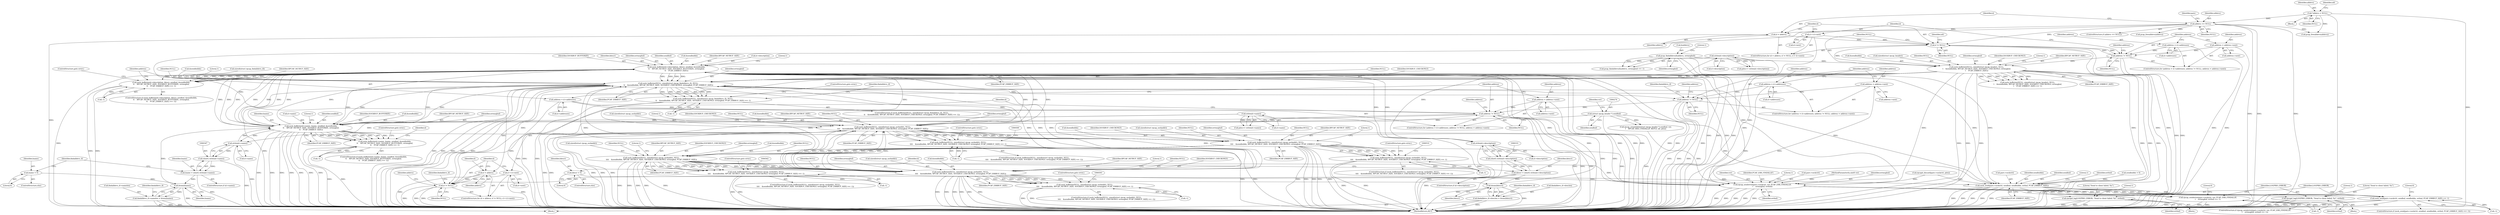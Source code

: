 digraph "1_libpcap_617b12c0339db4891d117b661982126c495439ea@pointer" {
"1000434" [label="(Call,sock_bufferize(d->description, ldescr, sendbuf, &sendbufidx,\n\t\t    RPCAP_NETBUF_SIZE, SOCKBUF_BUFFERIZE, errmsgbuf,\n\t\t    PCAP_ERRBUF_SIZE))"];
"1000332" [label="(Call,strlen(d->description))"];
"1000205" [label="(Call,strlen(d->description))"];
"1000434" [label="(Call,sock_bufferize(d->description, ldescr, sendbuf, &sendbufidx,\n\t\t    RPCAP_NETBUF_SIZE, SOCKBUF_BUFFERIZE, errmsgbuf,\n\t\t    PCAP_ERRBUF_SIZE))"];
"1000360" [label="(Call,htons(ldescr))"];
"1000337" [label="(Call,ldescr = 0)"];
"1000328" [label="(Call,ldescr = (short) strlen(d->description))"];
"1000330" [label="(Call,(short) strlen(d->description))"];
"1000417" [label="(Call,sock_bufferize(d->name, lname, sendbuf, &sendbufidx,\n\t\t    RPCAP_NETBUF_SIZE, SOCKBUF_BUFFERIZE, errmsgbuf,\n\t\t    PCAP_ERRBUF_SIZE))"];
"1000348" [label="(Call,strlen(d->name))"];
"1000215" [label="(Call,strlen(d->name))"];
"1000366" [label="(Call,htons(lname))"];
"1000353" [label="(Call,lname = 0)"];
"1000344" [label="(Call,lname = (short) strlen(d->name))"];
"1000346" [label="(Call,(short) strlen(d->name))"];
"1000273" [label="(Call,(struct rpcap_header *) sendbuf)"];
"1000305" [label="(Call,sock_bufferize(NULL, sizeof(struct rpcap_findalldevs_if), NULL,\n\t\t    &sendbufidx, RPCAP_NETBUF_SIZE, SOCKBUF_CHECKONLY, errmsgbuf, PCAP_ERRBUF_SIZE))"];
"1000284" [label="(Call,d != NULL)"];
"1000281" [label="(Call,d = alldevs)"];
"1000158" [label="(Call,alldevs == NULL)"];
"1000125" [label="(Call,*alldevs = NULL)"];
"1000287" [label="(Call,d = d->next)"];
"1000258" [label="(Call,sock_bufferize(NULL, sizeof(struct rpcap_header), NULL,\n\t    &sendbufidx, RPCAP_NETBUF_SIZE, SOCKBUF_CHECKONLY, errmsgbuf,\n\t    PCAP_ERRBUF_SIZE))"];
"1000188" [label="(Call,d != NULL)"];
"1000185" [label="(Call,d = alldevs)"];
"1000191" [label="(Call,d = d->next)"];
"1000229" [label="(Call,address != NULL)"];
"1000224" [label="(Call,address = d->addresses)"];
"1000232" [label="(Call,address = address->next)"];
"1000150" [label="(Call,pcap_findalldevs(&alldevs, errmsgbuf))"];
"1000455" [label="(Call,address != NULL)"];
"1000458" [label="(Call,address = address->next)"];
"1000450" [label="(Call,address = d->addresses)"];
"1000382" [label="(Call,address != NULL)"];
"1000377" [label="(Call,address = d->addresses)"];
"1000385" [label="(Call,address = address->next)"];
"1000577" [label="(Call,sock_bufferize(NULL, sizeof(struct rpcap_sockaddr), NULL,\n\t\t\t\t    &sendbufidx, RPCAP_NETBUF_SIZE, SOCKBUF_CHECKONLY, errmsgbuf, PCAP_ERRBUF_SIZE))"];
"1000546" [label="(Call,sock_bufferize(NULL, sizeof(struct rpcap_sockaddr), NULL,\n\t\t\t\t    &sendbufidx, RPCAP_NETBUF_SIZE, SOCKBUF_CHECKONLY, errmsgbuf, PCAP_ERRBUF_SIZE))"];
"1000515" [label="(Call,sock_bufferize(NULL, sizeof(struct rpcap_sockaddr), NULL,\n\t\t\t\t    &sendbufidx, RPCAP_NETBUF_SIZE, SOCKBUF_CHECKONLY, errmsgbuf, PCAP_ERRBUF_SIZE))"];
"1000484" [label="(Call,sock_bufferize(NULL, sizeof(struct rpcap_sockaddr), NULL,\n\t\t\t\t    &sendbufidx, RPCAP_NETBUF_SIZE, SOCKBUF_CHECKONLY, errmsgbuf, PCAP_ERRBUF_SIZE))"];
"1000304" [label="(Call,sock_bufferize(NULL, sizeof(struct rpcap_findalldevs_if), NULL,\n\t\t    &sendbufidx, RPCAP_NETBUF_SIZE, SOCKBUF_CHECKONLY, errmsgbuf, PCAP_ERRBUF_SIZE) == -1)"];
"1000483" [label="(Call,sock_bufferize(NULL, sizeof(struct rpcap_sockaddr), NULL,\n\t\t\t\t    &sendbufidx, RPCAP_NETBUF_SIZE, SOCKBUF_CHECKONLY, errmsgbuf, PCAP_ERRBUF_SIZE) == -1)"];
"1000514" [label="(Call,sock_bufferize(NULL, sizeof(struct rpcap_sockaddr), NULL,\n\t\t\t\t    &sendbufidx, RPCAP_NETBUF_SIZE, SOCKBUF_CHECKONLY, errmsgbuf, PCAP_ERRBUF_SIZE) == -1)"];
"1000545" [label="(Call,sock_bufferize(NULL, sizeof(struct rpcap_sockaddr), NULL,\n\t\t\t\t    &sendbufidx, RPCAP_NETBUF_SIZE, SOCKBUF_CHECKONLY, errmsgbuf, PCAP_ERRBUF_SIZE) == -1)"];
"1000576" [label="(Call,sock_bufferize(NULL, sizeof(struct rpcap_sockaddr), NULL,\n\t\t\t\t    &sendbufidx, RPCAP_NETBUF_SIZE, SOCKBUF_CHECKONLY, errmsgbuf, PCAP_ERRBUF_SIZE) == -1)"];
"1000605" [label="(Call,sock_send(pars->sockctrl, sendbuf, sendbufidx, errbuf, PCAP_ERRBUF_SIZE))"];
"1000604" [label="(Call,sock_send(pars->sockctrl, sendbuf, sendbufidx, errbuf, PCAP_ERRBUF_SIZE) == -1)"];
"1000616" [label="(Call,rpcapd_log(LOGPRIO_ERROR, \"Send to client failed: %s\", errbuf))"];
"1000632" [label="(Call,rpcap_senderror(pars->sockctrl, ver, PCAP_ERR_FINDALLIF,\n\t    errmsgbuf, errbuf))"];
"1000631" [label="(Call,rpcap_senderror(pars->sockctrl, ver, PCAP_ERR_FINDALLIF,\n\t    errmsgbuf, errbuf) == -1)"];
"1000643" [label="(Call,rpcapd_log(LOGPRIO_ERROR, \"Send to client failed: %s\", errbuf))"];
"1000362" [label="(Call,findalldevs_if->namelen = htons(lname))"];
"1000416" [label="(Call,sock_bufferize(d->name, lname, sendbuf, &sendbufidx,\n\t\t    RPCAP_NETBUF_SIZE, SOCKBUF_BUFFERIZE, errmsgbuf,\n\t\t    PCAP_ERRBUF_SIZE) == -1)"];
"1000356" [label="(Call,findalldevs_if->desclen = htons(ldescr))"];
"1000433" [label="(Call,sock_bufferize(d->description, ldescr, sendbuf, &sendbufidx,\n\t\t    RPCAP_NETBUF_SIZE, SOCKBUF_BUFFERIZE, errmsgbuf,\n\t\t    PCAP_ERRBUF_SIZE) == -1)"];
"1000292" [label="(Block,)"];
"1000385" [label="(Call,address = address->next)"];
"1000486" [label="(Call,sizeof(struct rpcap_sockaddr))"];
"1000445" [label="(Identifier,PCAP_ERRBUF_SIZE)"];
"1000349" [label="(Call,d->name)"];
"1000315" [label="(Identifier,PCAP_ERRBUF_SIZE)"];
"1000258" [label="(Call,sock_bufferize(NULL, sizeof(struct rpcap_header), NULL,\n\t    &sendbufidx, RPCAP_NETBUF_SIZE, SOCKBUF_CHECKONLY, errmsgbuf,\n\t    PCAP_ERRBUF_SIZE))"];
"1000646" [label="(Identifier,errbuf)"];
"1000362" [label="(Call,findalldevs_if->namelen = htons(lname))"];
"1000314" [label="(Identifier,errmsgbuf)"];
"1000186" [label="(Identifier,d)"];
"1000273" [label="(Call,(struct rpcap_header *) sendbuf)"];
"1000257" [label="(Call,sock_bufferize(NULL, sizeof(struct rpcap_header), NULL,\n\t    &sendbufidx, RPCAP_NETBUF_SIZE, SOCKBUF_CHECKONLY, errmsgbuf,\n\t    PCAP_ERRBUF_SIZE) == -1)"];
"1000422" [label="(Identifier,sendbuf)"];
"1000232" [label="(Call,address = address->next)"];
"1000151" [label="(Call,&alldevs)"];
"1000522" [label="(Identifier,RPCAP_NETBUF_SIZE)"];
"1000270" [label="(Literal,1)"];
"1000386" [label="(Identifier,address)"];
"1000610" [label="(Identifier,sendbufidx)"];
"1000137" [label="(Call,rpcapd_discard(pars->sockctrl, plen))"];
"1000618" [label="(Literal,\"Send to client failed: %s\")"];
"1000652" [label="(MethodReturn,RET)"];
"1000213" [label="(Call,plen+= strlen(d->name))"];
"1000468" [label="(Identifier,address)"];
"1000636" [label="(Identifier,ver)"];
"1000494" [label="(Identifier,PCAP_ERRBUF_SIZE)"];
"1000609" [label="(Identifier,sendbuf)"];
"1000346" [label="(Call,(short) strlen(d->name))"];
"1000548" [label="(Call,sizeof(struct rpcap_sockaddr))"];
"1000460" [label="(Call,address->next)"];
"1000344" [label="(Call,lname = (short) strlen(d->name))"];
"1000265" [label="(Identifier,RPCAP_NETBUF_SIZE)"];
"1000304" [label="(Call,sock_bufferize(NULL, sizeof(struct rpcap_findalldevs_if), NULL,\n\t\t    &sendbufidx, RPCAP_NETBUF_SIZE, SOCKBUF_CHECKONLY, errmsgbuf, PCAP_ERRBUF_SIZE) == -1)"];
"1000514" [label="(Call,sock_bufferize(NULL, sizeof(struct rpcap_sockaddr), NULL,\n\t\t\t\t    &sendbufidx, RPCAP_NETBUF_SIZE, SOCKBUF_CHECKONLY, errmsgbuf, PCAP_ERRBUF_SIZE) == -1)"];
"1000275" [label="(Identifier,sendbuf)"];
"1000233" [label="(Identifier,address)"];
"1000116" [label="(Block,)"];
"1000241" [label="(Identifier,address)"];
"1000426" [label="(Identifier,SOCKBUF_BUFFERIZE)"];
"1000587" [label="(Identifier,PCAP_ERRBUF_SIZE)"];
"1000578" [label="(Identifier,NULL)"];
"1000306" [label="(Identifier,NULL)"];
"1000585" [label="(Identifier,SOCKBUF_CHECKONLY)"];
"1000313" [label="(Identifier,SOCKBUF_CHECKONLY)"];
"1000639" [label="(Identifier,errbuf)"];
"1000447" [label="(Literal,1)"];
"1000234" [label="(Call,address->next)"];
"1000356" [label="(Call,findalldevs_if->desclen = htons(ldescr))"];
"1000431" [label="(ControlStructure,goto error;)"];
"1000484" [label="(Call,sock_bufferize(NULL, sizeof(struct rpcap_sockaddr), NULL,\n\t\t\t\t    &sendbufidx, RPCAP_NETBUF_SIZE, SOCKBUF_CHECKONLY, errmsgbuf, PCAP_ERRBUF_SIZE))"];
"1000328" [label="(Call,ldescr = (short) strlen(d->description))"];
"1000379" [label="(Call,d->addresses)"];
"1000352" [label="(ControlStructure,else)"];
"1000581" [label="(Identifier,NULL)"];
"1000456" [label="(Identifier,address)"];
"1000126" [label="(Identifier,alldevs)"];
"1000637" [label="(Identifier,PCAP_ERR_FINDALLIF)"];
"1000287" [label="(Call,d = d->next)"];
"1000495" [label="(Call,-1)"];
"1000617" [label="(Identifier,LOGPRIO_ERROR)"];
"1000649" [label="(Literal,1)"];
"1000367" [label="(Identifier,lname)"];
"1000446" [label="(Call,-1)"];
"1000603" [label="(ControlStructure,if (sock_send(pars->sockctrl, sendbuf, sendbufidx, errbuf, PCAP_ERRBUF_SIZE) == -1))"];
"1000513" [label="(ControlStructure,if (sock_bufferize(NULL, sizeof(struct rpcap_sockaddr), NULL,\n\t\t\t\t    &sendbufidx, RPCAP_NETBUF_SIZE, SOCKBUF_CHECKONLY, errmsgbuf, PCAP_ERRBUF_SIZE) == -1))"];
"1000215" [label="(Call,strlen(d->name))"];
"1000483" [label="(Call,sock_bufferize(NULL, sizeof(struct rpcap_sockaddr), NULL,\n\t\t\t\t    &sendbufidx, RPCAP_NETBUF_SIZE, SOCKBUF_CHECKONLY, errmsgbuf, PCAP_ERRBUF_SIZE) == -1)"];
"1000496" [label="(Literal,1)"];
"1000205" [label="(Call,strlen(d->description))"];
"1000206" [label="(Call,d->description)"];
"1000458" [label="(Call,address = address->next)"];
"1000527" [label="(Literal,1)"];
"1000605" [label="(Call,sock_send(pars->sockctrl, sendbuf, sendbufidx, errbuf, PCAP_ERRBUF_SIZE))"];
"1000443" [label="(Identifier,SOCKBUF_BUFFERIZE)"];
"1000189" [label="(Identifier,d)"];
"1000340" [label="(ControlStructure,if (d->name))"];
"1000520" [label="(Call,&sendbufidx)"];
"1000432" [label="(ControlStructure,if (sock_bufferize(d->description, ldescr, sendbuf, &sendbufidx,\n\t\t    RPCAP_NETBUF_SIZE, SOCKBUF_BUFFERIZE, errmsgbuf,\n\t\t    PCAP_ERRBUF_SIZE) == -1))"];
"1000546" [label="(Call,sock_bufferize(NULL, sizeof(struct rpcap_sockaddr), NULL,\n\t\t\t\t    &sendbufidx, RPCAP_NETBUF_SIZE, SOCKBUF_CHECKONLY, errmsgbuf, PCAP_ERRBUF_SIZE))"];
"1000457" [label="(Identifier,NULL)"];
"1000309" [label="(Identifier,NULL)"];
"1000216" [label="(Call,d->name)"];
"1000160" [label="(Identifier,NULL)"];
"1000492" [label="(Identifier,SOCKBUF_CHECKONLY)"];
"1000575" [label="(ControlStructure,if (sock_bufferize(NULL, sizeof(struct rpcap_sockaddr), NULL,\n\t\t\t\t    &sendbufidx, RPCAP_NETBUF_SIZE, SOCKBUF_CHECKONLY, errmsgbuf, PCAP_ERRBUF_SIZE) == -1))"];
"1000631" [label="(Call,rpcap_senderror(pars->sockctrl, ver, PCAP_ERR_FINDALLIF,\n\t    errmsgbuf, errbuf) == -1)"];
"1000488" [label="(Identifier,NULL)"];
"1000452" [label="(Call,d->addresses)"];
"1000557" [label="(Call,-1)"];
"1000489" [label="(Call,&sendbufidx)"];
"1000544" [label="(ControlStructure,if (sock_bufferize(NULL, sizeof(struct rpcap_sockaddr), NULL,\n\t\t\t\t    &sendbufidx, RPCAP_NETBUF_SIZE, SOCKBUF_CHECKONLY, errmsgbuf, PCAP_ERRBUF_SIZE) == -1))"];
"1000433" [label="(Call,sock_bufferize(d->description, ldescr, sendbuf, &sendbufidx,\n\t\t    RPCAP_NETBUF_SIZE, SOCKBUF_BUFFERIZE, errmsgbuf,\n\t\t    PCAP_ERRBUF_SIZE) == -1)"];
"1000588" [label="(Call,-1)"];
"1000423" [label="(Call,&sendbufidx)"];
"1000451" [label="(Identifier,address)"];
"1000428" [label="(Identifier,PCAP_ERRBUF_SIZE)"];
"1000149" [label="(Call,pcap_findalldevs(&alldevs, errmsgbuf) == -1)"];
"1000619" [label="(Identifier,errbuf)"];
"1000272" [label="(Call,rpcap_createhdr((struct rpcap_header *) sendbuf, ver,\n\t    RPCAP_MSG_FINDALLIF_REPLY, nif, plen))"];
"1000383" [label="(Identifier,address)"];
"1000263" [label="(Call,&sendbufidx)"];
"1000226" [label="(Call,d->addresses)"];
"1000438" [label="(Identifier,ldescr)"];
"1000288" [label="(Identifier,d)"];
"1000192" [label="(Identifier,d)"];
"1000547" [label="(Identifier,NULL)"];
"1000260" [label="(Call,sizeof(struct rpcap_header))"];
"1000231" [label="(Identifier,NULL)"];
"1000614" [label="(Literal,1)"];
"1000642" [label="(Block,)"];
"1000361" [label="(Identifier,ldescr)"];
"1000644" [label="(Identifier,LOGPRIO_ERROR)"];
"1000558" [label="(Literal,1)"];
"1000378" [label="(Identifier,address)"];
"1000310" [label="(Call,&sendbufidx)"];
"1000624" [label="(Literal,0)"];
"1000523" [label="(Identifier,SOCKBUF_CHECKONLY)"];
"1000425" [label="(Identifier,RPCAP_NETBUF_SIZE)"];
"1000318" [label="(ControlStructure,goto error;)"];
"1000296" [label="(Identifier,findalldevs_if)"];
"1000285" [label="(Identifier,d)"];
"1000444" [label="(Identifier,errmsgbuf)"];
"1000348" [label="(Call,strlen(d->name))"];
"1000436" [label="(Identifier,d)"];
"1000387" [label="(Call,address->next)"];
"1000482" [label="(ControlStructure,if (sock_bufferize(NULL, sizeof(struct rpcap_sockaddr), NULL,\n\t\t\t\t    &sendbufidx, RPCAP_NETBUF_SIZE, SOCKBUF_CHECKONLY, errmsgbuf, PCAP_ERRBUF_SIZE) == -1))"];
"1000497" [label="(ControlStructure,goto error;)"];
"1000370" [label="(Identifier,findalldevs_if)"];
"1000224" [label="(Call,address = d->addresses)"];
"1000330" [label="(Call,(short) strlen(d->description))"];
"1000586" [label="(Identifier,errmsgbuf)"];
"1000427" [label="(Identifier,errmsgbuf)"];
"1000345" [label="(Identifier,lname)"];
"1000491" [label="(Identifier,RPCAP_NETBUF_SIZE)"];
"1000281" [label="(Call,d = alldevs)"];
"1000602" [label="(Identifier,alldevs)"];
"1000622" [label="(Literal,1)"];
"1000360" [label="(Call,htons(ldescr))"];
"1000545" [label="(Call,sock_bufferize(NULL, sizeof(struct rpcap_sockaddr), NULL,\n\t\t\t\t    &sendbufidx, RPCAP_NETBUF_SIZE, SOCKBUF_CHECKONLY, errmsgbuf, PCAP_ERRBUF_SIZE) == -1)"];
"1000517" [label="(Call,sizeof(struct rpcap_sockaddr))"];
"1000448" [label="(ControlStructure,goto error;)"];
"1000157" [label="(ControlStructure,if (alldevs == NULL))"];
"1000155" [label="(Literal,1)"];
"1000553" [label="(Identifier,RPCAP_NETBUF_SIZE)"];
"1000303" [label="(ControlStructure,if (sock_bufferize(NULL, sizeof(struct rpcap_findalldevs_if), NULL,\n\t\t    &sendbufidx, RPCAP_NETBUF_SIZE, SOCKBUF_CHECKONLY, errmsgbuf, PCAP_ERRBUF_SIZE) == -1))"];
"1000604" [label="(Call,sock_send(pars->sockctrl, sendbuf, sendbufidx, errbuf, PCAP_ERRBUF_SIZE) == -1)"];
"1000485" [label="(Identifier,NULL)"];
"1000305" [label="(Call,sock_bufferize(NULL, sizeof(struct rpcap_findalldevs_if), NULL,\n\t\t    &sendbufidx, RPCAP_NETBUF_SIZE, SOCKBUF_CHECKONLY, errmsgbuf, PCAP_ERRBUF_SIZE))"];
"1000190" [label="(Identifier,NULL)"];
"1000337" [label="(Call,ldescr = 0)"];
"1000449" [label="(ControlStructure,for (address = d->addresses; address != NULL; address = address->next))"];
"1000354" [label="(Identifier,lname)"];
"1000289" [label="(Call,d->next)"];
"1000230" [label="(Identifier,address)"];
"1000376" [label="(ControlStructure,for (address = d->addresses; address != NULL; address = address->next))"];
"1000409" [label="(Identifier,findalldevs_if)"];
"1000320" [label="(Identifier,findalldevs_if)"];
"1000153" [label="(Identifier,errmsgbuf)"];
"1000133" [label="(Identifier,nif)"];
"1000611" [label="(Identifier,errbuf)"];
"1000554" [label="(Identifier,SOCKBUF_CHECKONLY)"];
"1000127" [label="(Identifier,NULL)"];
"1000421" [label="(Identifier,lname)"];
"1000613" [label="(Call,-1)"];
"1000282" [label="(Identifier,d)"];
"1000329" [label="(Identifier,ldescr)"];
"1000338" [label="(Identifier,ldescr)"];
"1000268" [label="(Identifier,PCAP_ERRBUF_SIZE)"];
"1000358" [label="(Identifier,findalldevs_if)"];
"1000283" [label="(Identifier,alldevs)"];
"1000525" [label="(Identifier,PCAP_ERRBUF_SIZE)"];
"1000280" [label="(ControlStructure,for (d = alldevs; d != NULL; d = d->next))"];
"1000516" [label="(Identifier,NULL)"];
"1000276" [label="(Identifier,ver)"];
"1000524" [label="(Identifier,errmsgbuf)"];
"1000417" [label="(Call,sock_bufferize(d->name, lname, sendbuf, &sendbufidx,\n\t\t    RPCAP_NETBUF_SIZE, SOCKBUF_BUFFERIZE, errmsgbuf,\n\t\t    PCAP_ERRBUF_SIZE))"];
"1000317" [label="(Literal,1)"];
"1000150" [label="(Call,pcap_findalldevs(&alldevs, errmsgbuf))"];
"1000336" [label="(ControlStructure,else)"];
"1000601" [label="(Call,pcap_freealldevs(alldevs))"];
"1000259" [label="(Identifier,NULL)"];
"1000158" [label="(Call,alldevs == NULL)"];
"1000394" [label="(Identifier,address)"];
"1000262" [label="(Identifier,NULL)"];
"1000121" [label="(Call,sendbufidx = 0)"];
"1000384" [label="(Identifier,NULL)"];
"1000342" [label="(Identifier,d)"];
"1000579" [label="(Call,sizeof(struct rpcap_sockaddr))"];
"1000324" [label="(ControlStructure,if (d->description))"];
"1000582" [label="(Call,&sendbufidx)"];
"1000515" [label="(Call,sock_bufferize(NULL, sizeof(struct rpcap_sockaddr), NULL,\n\t\t\t\t    &sendbufidx, RPCAP_NETBUF_SIZE, SOCKBUF_CHECKONLY, errmsgbuf, PCAP_ERRBUF_SIZE))"];
"1000519" [label="(Identifier,NULL)"];
"1000612" [label="(Identifier,PCAP_ERRBUF_SIZE)"];
"1000439" [label="(Identifier,sendbuf)"];
"1000641" [label="(Literal,1)"];
"1000364" [label="(Identifier,findalldevs_if)"];
"1000166" [label="(Identifier,pars)"];
"1000188" [label="(Call,d != NULL)"];
"1000307" [label="(Call,sizeof(struct rpcap_findalldevs_if))"];
"1000382" [label="(Call,address != NULL)"];
"1000198" [label="(Identifier,nif)"];
"1000559" [label="(ControlStructure,goto error;)"];
"1000355" [label="(Literal,0)"];
"1000316" [label="(Call,-1)"];
"1000526" [label="(Call,-1)"];
"1000633" [label="(Call,pars->sockctrl)"];
"1000267" [label="(Identifier,errmsgbuf)"];
"1000191" [label="(Call,d = d->next)"];
"1000643" [label="(Call,rpcapd_log(LOGPRIO_ERROR, \"Send to client failed: %s\", errbuf))"];
"1000577" [label="(Call,sock_bufferize(NULL, sizeof(struct rpcap_sockaddr), NULL,\n\t\t\t\t    &sendbufidx, RPCAP_NETBUF_SIZE, SOCKBUF_CHECKONLY, errmsgbuf, PCAP_ERRBUF_SIZE))"];
"1000576" [label="(Call,sock_bufferize(NULL, sizeof(struct rpcap_sockaddr), NULL,\n\t\t\t\t    &sendbufidx, RPCAP_NETBUF_SIZE, SOCKBUF_CHECKONLY, errmsgbuf, PCAP_ERRBUF_SIZE) == -1)"];
"1000223" [label="(ControlStructure,for (address = d->addresses; address != NULL; address = address->next))"];
"1000584" [label="(Identifier,RPCAP_NETBUF_SIZE)"];
"1000555" [label="(Identifier,errmsgbuf)"];
"1000416" [label="(Call,sock_bufferize(d->name, lname, sendbuf, &sendbufidx,\n\t\t    RPCAP_NETBUF_SIZE, SOCKBUF_BUFFERIZE, errmsgbuf,\n\t\t    PCAP_ERRBUF_SIZE) == -1)"];
"1000332" [label="(Call,strlen(d->description))"];
"1000628" [label="(Call,pcap_freealldevs(alldevs))"];
"1000284" [label="(Call,d != NULL)"];
"1000225" [label="(Identifier,address)"];
"1000286" [label="(Identifier,NULL)"];
"1000113" [label="(MethodParameterIn,uint8 ver)"];
"1000184" [label="(ControlStructure,for (d = alldevs; d != NULL; d = d->next))"];
"1000353" [label="(Call,lname = 0)"];
"1000418" [label="(Call,d->name)"];
"1000616" [label="(Call,rpcapd_log(LOGPRIO_ERROR, \"Send to client failed: %s\", errbuf))"];
"1000589" [label="(Literal,1)"];
"1000203" [label="(Call,plen+= strlen(d->description))"];
"1000312" [label="(Identifier,RPCAP_NETBUF_SIZE)"];
"1000229" [label="(Call,address != NULL)"];
"1000266" [label="(Identifier,SOCKBUF_CHECKONLY)"];
"1000556" [label="(Identifier,PCAP_ERRBUF_SIZE)"];
"1000632" [label="(Call,rpcap_senderror(pars->sockctrl, ver, PCAP_ERR_FINDALLIF,\n\t    errmsgbuf, errbuf))"];
"1000159" [label="(Identifier,alldevs)"];
"1000125" [label="(Call,*alldevs = NULL)"];
"1000187" [label="(Identifier,alldevs)"];
"1000638" [label="(Identifier,errmsgbuf)"];
"1000377" [label="(Call,address = d->addresses)"];
"1000630" [label="(ControlStructure,if (rpcap_senderror(pars->sockctrl, ver, PCAP_ERR_FINDALLIF,\n\t    errmsgbuf, errbuf) == -1))"];
"1000429" [label="(Call,-1)"];
"1000551" [label="(Call,&sendbufidx)"];
"1000493" [label="(Identifier,errmsgbuf)"];
"1000528" [label="(ControlStructure,goto error;)"];
"1000434" [label="(Call,sock_bufferize(d->description, ldescr, sendbuf, &sendbufidx,\n\t\t    RPCAP_NETBUF_SIZE, SOCKBUF_BUFFERIZE, errmsgbuf,\n\t\t    PCAP_ERRBUF_SIZE))"];
"1000645" [label="(Literal,\"Send to client failed: %s\")"];
"1000450" [label="(Call,address = d->addresses)"];
"1000430" [label="(Literal,1)"];
"1000550" [label="(Identifier,NULL)"];
"1000440" [label="(Call,&sendbufidx)"];
"1000455" [label="(Call,address != NULL)"];
"1000333" [label="(Call,d->description)"];
"1000651" [label="(Literal,0)"];
"1000640" [label="(Call,-1)"];
"1000339" [label="(Literal,0)"];
"1000357" [label="(Call,findalldevs_if->desclen)"];
"1000459" [label="(Identifier,address)"];
"1000606" [label="(Call,pars->sockctrl)"];
"1000442" [label="(Identifier,RPCAP_NETBUF_SIZE)"];
"1000185" [label="(Call,d = alldevs)"];
"1000415" [label="(ControlStructure,if (sock_bufferize(d->name, lname, sendbuf, &sendbufidx,\n\t\t    RPCAP_NETBUF_SIZE, SOCKBUF_BUFFERIZE, errmsgbuf,\n\t\t    PCAP_ERRBUF_SIZE) == -1))"];
"1000193" [label="(Call,d->next)"];
"1000615" [label="(Block,)"];
"1000435" [label="(Call,d->description)"];
"1000363" [label="(Call,findalldevs_if->namelen)"];
"1000590" [label="(ControlStructure,goto error;)"];
"1000366" [label="(Call,htons(lname))"];
"1000434" -> "1000433"  [label="AST: "];
"1000434" -> "1000445"  [label="CFG: "];
"1000435" -> "1000434"  [label="AST: "];
"1000438" -> "1000434"  [label="AST: "];
"1000439" -> "1000434"  [label="AST: "];
"1000440" -> "1000434"  [label="AST: "];
"1000442" -> "1000434"  [label="AST: "];
"1000443" -> "1000434"  [label="AST: "];
"1000444" -> "1000434"  [label="AST: "];
"1000445" -> "1000434"  [label="AST: "];
"1000447" -> "1000434"  [label="CFG: "];
"1000434" -> "1000652"  [label="DDG: "];
"1000434" -> "1000652"  [label="DDG: "];
"1000434" -> "1000652"  [label="DDG: "];
"1000434" -> "1000652"  [label="DDG: "];
"1000434" -> "1000652"  [label="DDG: "];
"1000434" -> "1000652"  [label="DDG: "];
"1000434" -> "1000652"  [label="DDG: "];
"1000434" -> "1000652"  [label="DDG: "];
"1000434" -> "1000305"  [label="DDG: "];
"1000434" -> "1000305"  [label="DDG: "];
"1000434" -> "1000305"  [label="DDG: "];
"1000434" -> "1000305"  [label="DDG: "];
"1000434" -> "1000332"  [label="DDG: "];
"1000434" -> "1000417"  [label="DDG: "];
"1000434" -> "1000417"  [label="DDG: "];
"1000434" -> "1000433"  [label="DDG: "];
"1000434" -> "1000433"  [label="DDG: "];
"1000434" -> "1000433"  [label="DDG: "];
"1000434" -> "1000433"  [label="DDG: "];
"1000434" -> "1000433"  [label="DDG: "];
"1000434" -> "1000433"  [label="DDG: "];
"1000434" -> "1000433"  [label="DDG: "];
"1000434" -> "1000433"  [label="DDG: "];
"1000332" -> "1000434"  [label="DDG: "];
"1000205" -> "1000434"  [label="DDG: "];
"1000360" -> "1000434"  [label="DDG: "];
"1000417" -> "1000434"  [label="DDG: "];
"1000417" -> "1000434"  [label="DDG: "];
"1000417" -> "1000434"  [label="DDG: "];
"1000417" -> "1000434"  [label="DDG: "];
"1000417" -> "1000434"  [label="DDG: "];
"1000417" -> "1000434"  [label="DDG: "];
"1000434" -> "1000484"  [label="DDG: "];
"1000434" -> "1000484"  [label="DDG: "];
"1000434" -> "1000484"  [label="DDG: "];
"1000434" -> "1000484"  [label="DDG: "];
"1000434" -> "1000605"  [label="DDG: "];
"1000434" -> "1000605"  [label="DDG: "];
"1000434" -> "1000632"  [label="DDG: "];
"1000332" -> "1000330"  [label="AST: "];
"1000332" -> "1000333"  [label="CFG: "];
"1000333" -> "1000332"  [label="AST: "];
"1000330" -> "1000332"  [label="CFG: "];
"1000332" -> "1000652"  [label="DDG: "];
"1000332" -> "1000330"  [label="DDG: "];
"1000205" -> "1000332"  [label="DDG: "];
"1000205" -> "1000203"  [label="AST: "];
"1000205" -> "1000206"  [label="CFG: "];
"1000206" -> "1000205"  [label="AST: "];
"1000203" -> "1000205"  [label="CFG: "];
"1000205" -> "1000652"  [label="DDG: "];
"1000205" -> "1000203"  [label="DDG: "];
"1000360" -> "1000356"  [label="AST: "];
"1000360" -> "1000361"  [label="CFG: "];
"1000361" -> "1000360"  [label="AST: "];
"1000356" -> "1000360"  [label="CFG: "];
"1000360" -> "1000652"  [label="DDG: "];
"1000360" -> "1000356"  [label="DDG: "];
"1000337" -> "1000360"  [label="DDG: "];
"1000328" -> "1000360"  [label="DDG: "];
"1000337" -> "1000336"  [label="AST: "];
"1000337" -> "1000339"  [label="CFG: "];
"1000338" -> "1000337"  [label="AST: "];
"1000339" -> "1000337"  [label="AST: "];
"1000342" -> "1000337"  [label="CFG: "];
"1000328" -> "1000324"  [label="AST: "];
"1000328" -> "1000330"  [label="CFG: "];
"1000329" -> "1000328"  [label="AST: "];
"1000330" -> "1000328"  [label="AST: "];
"1000342" -> "1000328"  [label="CFG: "];
"1000328" -> "1000652"  [label="DDG: "];
"1000330" -> "1000328"  [label="DDG: "];
"1000331" -> "1000330"  [label="AST: "];
"1000330" -> "1000652"  [label="DDG: "];
"1000417" -> "1000416"  [label="AST: "];
"1000417" -> "1000428"  [label="CFG: "];
"1000418" -> "1000417"  [label="AST: "];
"1000421" -> "1000417"  [label="AST: "];
"1000422" -> "1000417"  [label="AST: "];
"1000423" -> "1000417"  [label="AST: "];
"1000425" -> "1000417"  [label="AST: "];
"1000426" -> "1000417"  [label="AST: "];
"1000427" -> "1000417"  [label="AST: "];
"1000428" -> "1000417"  [label="AST: "];
"1000430" -> "1000417"  [label="CFG: "];
"1000417" -> "1000652"  [label="DDG: "];
"1000417" -> "1000652"  [label="DDG: "];
"1000417" -> "1000652"  [label="DDG: "];
"1000417" -> "1000652"  [label="DDG: "];
"1000417" -> "1000652"  [label="DDG: "];
"1000417" -> "1000652"  [label="DDG: "];
"1000417" -> "1000652"  [label="DDG: "];
"1000417" -> "1000348"  [label="DDG: "];
"1000417" -> "1000416"  [label="DDG: "];
"1000417" -> "1000416"  [label="DDG: "];
"1000417" -> "1000416"  [label="DDG: "];
"1000417" -> "1000416"  [label="DDG: "];
"1000417" -> "1000416"  [label="DDG: "];
"1000417" -> "1000416"  [label="DDG: "];
"1000417" -> "1000416"  [label="DDG: "];
"1000417" -> "1000416"  [label="DDG: "];
"1000348" -> "1000417"  [label="DDG: "];
"1000215" -> "1000417"  [label="DDG: "];
"1000366" -> "1000417"  [label="DDG: "];
"1000273" -> "1000417"  [label="DDG: "];
"1000305" -> "1000417"  [label="DDG: "];
"1000305" -> "1000417"  [label="DDG: "];
"1000305" -> "1000417"  [label="DDG: "];
"1000305" -> "1000417"  [label="DDG: "];
"1000417" -> "1000632"  [label="DDG: "];
"1000348" -> "1000346"  [label="AST: "];
"1000348" -> "1000349"  [label="CFG: "];
"1000349" -> "1000348"  [label="AST: "];
"1000346" -> "1000348"  [label="CFG: "];
"1000348" -> "1000652"  [label="DDG: "];
"1000348" -> "1000346"  [label="DDG: "];
"1000215" -> "1000348"  [label="DDG: "];
"1000215" -> "1000213"  [label="AST: "];
"1000215" -> "1000216"  [label="CFG: "];
"1000216" -> "1000215"  [label="AST: "];
"1000213" -> "1000215"  [label="CFG: "];
"1000215" -> "1000652"  [label="DDG: "];
"1000215" -> "1000213"  [label="DDG: "];
"1000366" -> "1000362"  [label="AST: "];
"1000366" -> "1000367"  [label="CFG: "];
"1000367" -> "1000366"  [label="AST: "];
"1000362" -> "1000366"  [label="CFG: "];
"1000366" -> "1000652"  [label="DDG: "];
"1000366" -> "1000362"  [label="DDG: "];
"1000353" -> "1000366"  [label="DDG: "];
"1000344" -> "1000366"  [label="DDG: "];
"1000353" -> "1000352"  [label="AST: "];
"1000353" -> "1000355"  [label="CFG: "];
"1000354" -> "1000353"  [label="AST: "];
"1000355" -> "1000353"  [label="AST: "];
"1000358" -> "1000353"  [label="CFG: "];
"1000344" -> "1000340"  [label="AST: "];
"1000344" -> "1000346"  [label="CFG: "];
"1000345" -> "1000344"  [label="AST: "];
"1000346" -> "1000344"  [label="AST: "];
"1000358" -> "1000344"  [label="CFG: "];
"1000344" -> "1000652"  [label="DDG: "];
"1000346" -> "1000344"  [label="DDG: "];
"1000347" -> "1000346"  [label="AST: "];
"1000346" -> "1000652"  [label="DDG: "];
"1000273" -> "1000272"  [label="AST: "];
"1000273" -> "1000275"  [label="CFG: "];
"1000274" -> "1000273"  [label="AST: "];
"1000275" -> "1000273"  [label="AST: "];
"1000276" -> "1000273"  [label="CFG: "];
"1000273" -> "1000652"  [label="DDG: "];
"1000273" -> "1000272"  [label="DDG: "];
"1000273" -> "1000605"  [label="DDG: "];
"1000305" -> "1000304"  [label="AST: "];
"1000305" -> "1000315"  [label="CFG: "];
"1000306" -> "1000305"  [label="AST: "];
"1000307" -> "1000305"  [label="AST: "];
"1000309" -> "1000305"  [label="AST: "];
"1000310" -> "1000305"  [label="AST: "];
"1000312" -> "1000305"  [label="AST: "];
"1000313" -> "1000305"  [label="AST: "];
"1000314" -> "1000305"  [label="AST: "];
"1000315" -> "1000305"  [label="AST: "];
"1000317" -> "1000305"  [label="CFG: "];
"1000305" -> "1000652"  [label="DDG: "];
"1000305" -> "1000652"  [label="DDG: "];
"1000305" -> "1000652"  [label="DDG: "];
"1000305" -> "1000652"  [label="DDG: "];
"1000305" -> "1000652"  [label="DDG: "];
"1000305" -> "1000652"  [label="DDG: "];
"1000305" -> "1000304"  [label="DDG: "];
"1000305" -> "1000304"  [label="DDG: "];
"1000305" -> "1000304"  [label="DDG: "];
"1000305" -> "1000304"  [label="DDG: "];
"1000305" -> "1000304"  [label="DDG: "];
"1000305" -> "1000304"  [label="DDG: "];
"1000284" -> "1000305"  [label="DDG: "];
"1000258" -> "1000305"  [label="DDG: "];
"1000258" -> "1000305"  [label="DDG: "];
"1000258" -> "1000305"  [label="DDG: "];
"1000258" -> "1000305"  [label="DDG: "];
"1000258" -> "1000305"  [label="DDG: "];
"1000577" -> "1000305"  [label="DDG: "];
"1000577" -> "1000305"  [label="DDG: "];
"1000577" -> "1000305"  [label="DDG: "];
"1000577" -> "1000305"  [label="DDG: "];
"1000577" -> "1000305"  [label="DDG: "];
"1000305" -> "1000382"  [label="DDG: "];
"1000305" -> "1000484"  [label="DDG: "];
"1000305" -> "1000605"  [label="DDG: "];
"1000305" -> "1000632"  [label="DDG: "];
"1000284" -> "1000280"  [label="AST: "];
"1000284" -> "1000286"  [label="CFG: "];
"1000285" -> "1000284"  [label="AST: "];
"1000286" -> "1000284"  [label="AST: "];
"1000296" -> "1000284"  [label="CFG: "];
"1000602" -> "1000284"  [label="CFG: "];
"1000284" -> "1000652"  [label="DDG: "];
"1000284" -> "1000652"  [label="DDG: "];
"1000284" -> "1000652"  [label="DDG: "];
"1000281" -> "1000284"  [label="DDG: "];
"1000287" -> "1000284"  [label="DDG: "];
"1000258" -> "1000284"  [label="DDG: "];
"1000455" -> "1000284"  [label="DDG: "];
"1000577" -> "1000284"  [label="DDG: "];
"1000281" -> "1000280"  [label="AST: "];
"1000281" -> "1000283"  [label="CFG: "];
"1000282" -> "1000281"  [label="AST: "];
"1000283" -> "1000281"  [label="AST: "];
"1000285" -> "1000281"  [label="CFG: "];
"1000281" -> "1000652"  [label="DDG: "];
"1000158" -> "1000281"  [label="DDG: "];
"1000158" -> "1000157"  [label="AST: "];
"1000158" -> "1000160"  [label="CFG: "];
"1000159" -> "1000158"  [label="AST: "];
"1000160" -> "1000158"  [label="AST: "];
"1000166" -> "1000158"  [label="CFG: "];
"1000186" -> "1000158"  [label="CFG: "];
"1000158" -> "1000652"  [label="DDG: "];
"1000158" -> "1000652"  [label="DDG: "];
"1000158" -> "1000652"  [label="DDG: "];
"1000125" -> "1000158"  [label="DDG: "];
"1000158" -> "1000185"  [label="DDG: "];
"1000158" -> "1000188"  [label="DDG: "];
"1000158" -> "1000601"  [label="DDG: "];
"1000158" -> "1000628"  [label="DDG: "];
"1000125" -> "1000116"  [label="AST: "];
"1000125" -> "1000127"  [label="CFG: "];
"1000126" -> "1000125"  [label="AST: "];
"1000127" -> "1000125"  [label="AST: "];
"1000133" -> "1000125"  [label="CFG: "];
"1000125" -> "1000652"  [label="DDG: "];
"1000125" -> "1000652"  [label="DDG: "];
"1000125" -> "1000628"  [label="DDG: "];
"1000287" -> "1000280"  [label="AST: "];
"1000287" -> "1000289"  [label="CFG: "];
"1000288" -> "1000287"  [label="AST: "];
"1000289" -> "1000287"  [label="AST: "];
"1000285" -> "1000287"  [label="CFG: "];
"1000287" -> "1000652"  [label="DDG: "];
"1000258" -> "1000257"  [label="AST: "];
"1000258" -> "1000268"  [label="CFG: "];
"1000259" -> "1000258"  [label="AST: "];
"1000260" -> "1000258"  [label="AST: "];
"1000262" -> "1000258"  [label="AST: "];
"1000263" -> "1000258"  [label="AST: "];
"1000265" -> "1000258"  [label="AST: "];
"1000266" -> "1000258"  [label="AST: "];
"1000267" -> "1000258"  [label="AST: "];
"1000268" -> "1000258"  [label="AST: "];
"1000270" -> "1000258"  [label="CFG: "];
"1000258" -> "1000652"  [label="DDG: "];
"1000258" -> "1000652"  [label="DDG: "];
"1000258" -> "1000652"  [label="DDG: "];
"1000258" -> "1000652"  [label="DDG: "];
"1000258" -> "1000652"  [label="DDG: "];
"1000258" -> "1000652"  [label="DDG: "];
"1000258" -> "1000257"  [label="DDG: "];
"1000258" -> "1000257"  [label="DDG: "];
"1000258" -> "1000257"  [label="DDG: "];
"1000258" -> "1000257"  [label="DDG: "];
"1000258" -> "1000257"  [label="DDG: "];
"1000258" -> "1000257"  [label="DDG: "];
"1000188" -> "1000258"  [label="DDG: "];
"1000229" -> "1000258"  [label="DDG: "];
"1000150" -> "1000258"  [label="DDG: "];
"1000258" -> "1000605"  [label="DDG: "];
"1000258" -> "1000632"  [label="DDG: "];
"1000188" -> "1000184"  [label="AST: "];
"1000188" -> "1000190"  [label="CFG: "];
"1000189" -> "1000188"  [label="AST: "];
"1000190" -> "1000188"  [label="AST: "];
"1000198" -> "1000188"  [label="CFG: "];
"1000259" -> "1000188"  [label="CFG: "];
"1000188" -> "1000652"  [label="DDG: "];
"1000188" -> "1000652"  [label="DDG: "];
"1000185" -> "1000188"  [label="DDG: "];
"1000191" -> "1000188"  [label="DDG: "];
"1000229" -> "1000188"  [label="DDG: "];
"1000188" -> "1000229"  [label="DDG: "];
"1000185" -> "1000184"  [label="AST: "];
"1000185" -> "1000187"  [label="CFG: "];
"1000186" -> "1000185"  [label="AST: "];
"1000187" -> "1000185"  [label="AST: "];
"1000189" -> "1000185"  [label="CFG: "];
"1000185" -> "1000652"  [label="DDG: "];
"1000191" -> "1000184"  [label="AST: "];
"1000191" -> "1000193"  [label="CFG: "];
"1000192" -> "1000191"  [label="AST: "];
"1000193" -> "1000191"  [label="AST: "];
"1000189" -> "1000191"  [label="CFG: "];
"1000191" -> "1000652"  [label="DDG: "];
"1000229" -> "1000223"  [label="AST: "];
"1000229" -> "1000231"  [label="CFG: "];
"1000230" -> "1000229"  [label="AST: "];
"1000231" -> "1000229"  [label="AST: "];
"1000241" -> "1000229"  [label="CFG: "];
"1000192" -> "1000229"  [label="CFG: "];
"1000229" -> "1000652"  [label="DDG: "];
"1000229" -> "1000652"  [label="DDG: "];
"1000224" -> "1000229"  [label="DDG: "];
"1000232" -> "1000229"  [label="DDG: "];
"1000224" -> "1000223"  [label="AST: "];
"1000224" -> "1000226"  [label="CFG: "];
"1000225" -> "1000224"  [label="AST: "];
"1000226" -> "1000224"  [label="AST: "];
"1000230" -> "1000224"  [label="CFG: "];
"1000224" -> "1000652"  [label="DDG: "];
"1000232" -> "1000223"  [label="AST: "];
"1000232" -> "1000234"  [label="CFG: "];
"1000233" -> "1000232"  [label="AST: "];
"1000234" -> "1000232"  [label="AST: "];
"1000230" -> "1000232"  [label="CFG: "];
"1000232" -> "1000652"  [label="DDG: "];
"1000150" -> "1000149"  [label="AST: "];
"1000150" -> "1000153"  [label="CFG: "];
"1000151" -> "1000150"  [label="AST: "];
"1000153" -> "1000150"  [label="AST: "];
"1000155" -> "1000150"  [label="CFG: "];
"1000150" -> "1000652"  [label="DDG: "];
"1000150" -> "1000652"  [label="DDG: "];
"1000150" -> "1000149"  [label="DDG: "];
"1000150" -> "1000149"  [label="DDG: "];
"1000150" -> "1000632"  [label="DDG: "];
"1000455" -> "1000449"  [label="AST: "];
"1000455" -> "1000457"  [label="CFG: "];
"1000456" -> "1000455"  [label="AST: "];
"1000457" -> "1000455"  [label="AST: "];
"1000468" -> "1000455"  [label="CFG: "];
"1000288" -> "1000455"  [label="CFG: "];
"1000455" -> "1000652"  [label="DDG: "];
"1000455" -> "1000652"  [label="DDG: "];
"1000455" -> "1000652"  [label="DDG: "];
"1000458" -> "1000455"  [label="DDG: "];
"1000450" -> "1000455"  [label="DDG: "];
"1000382" -> "1000455"  [label="DDG: "];
"1000577" -> "1000455"  [label="DDG: "];
"1000455" -> "1000484"  [label="DDG: "];
"1000458" -> "1000449"  [label="AST: "];
"1000458" -> "1000460"  [label="CFG: "];
"1000459" -> "1000458"  [label="AST: "];
"1000460" -> "1000458"  [label="AST: "];
"1000456" -> "1000458"  [label="CFG: "];
"1000458" -> "1000652"  [label="DDG: "];
"1000450" -> "1000449"  [label="AST: "];
"1000450" -> "1000452"  [label="CFG: "];
"1000451" -> "1000450"  [label="AST: "];
"1000452" -> "1000450"  [label="AST: "];
"1000456" -> "1000450"  [label="CFG: "];
"1000450" -> "1000652"  [label="DDG: "];
"1000382" -> "1000376"  [label="AST: "];
"1000382" -> "1000384"  [label="CFG: "];
"1000383" -> "1000382"  [label="AST: "];
"1000384" -> "1000382"  [label="AST: "];
"1000394" -> "1000382"  [label="CFG: "];
"1000409" -> "1000382"  [label="CFG: "];
"1000382" -> "1000652"  [label="DDG: "];
"1000382" -> "1000652"  [label="DDG: "];
"1000382" -> "1000652"  [label="DDG: "];
"1000377" -> "1000382"  [label="DDG: "];
"1000385" -> "1000382"  [label="DDG: "];
"1000377" -> "1000376"  [label="AST: "];
"1000377" -> "1000379"  [label="CFG: "];
"1000378" -> "1000377"  [label="AST: "];
"1000379" -> "1000377"  [label="AST: "];
"1000383" -> "1000377"  [label="CFG: "];
"1000377" -> "1000652"  [label="DDG: "];
"1000385" -> "1000376"  [label="AST: "];
"1000385" -> "1000387"  [label="CFG: "];
"1000386" -> "1000385"  [label="AST: "];
"1000387" -> "1000385"  [label="AST: "];
"1000383" -> "1000385"  [label="CFG: "];
"1000385" -> "1000652"  [label="DDG: "];
"1000577" -> "1000576"  [label="AST: "];
"1000577" -> "1000587"  [label="CFG: "];
"1000578" -> "1000577"  [label="AST: "];
"1000579" -> "1000577"  [label="AST: "];
"1000581" -> "1000577"  [label="AST: "];
"1000582" -> "1000577"  [label="AST: "];
"1000584" -> "1000577"  [label="AST: "];
"1000585" -> "1000577"  [label="AST: "];
"1000586" -> "1000577"  [label="AST: "];
"1000587" -> "1000577"  [label="AST: "];
"1000589" -> "1000577"  [label="CFG: "];
"1000577" -> "1000652"  [label="DDG: "];
"1000577" -> "1000652"  [label="DDG: "];
"1000577" -> "1000652"  [label="DDG: "];
"1000577" -> "1000652"  [label="DDG: "];
"1000577" -> "1000652"  [label="DDG: "];
"1000577" -> "1000652"  [label="DDG: "];
"1000577" -> "1000484"  [label="DDG: "];
"1000577" -> "1000484"  [label="DDG: "];
"1000577" -> "1000484"  [label="DDG: "];
"1000577" -> "1000484"  [label="DDG: "];
"1000577" -> "1000484"  [label="DDG: "];
"1000577" -> "1000576"  [label="DDG: "];
"1000577" -> "1000576"  [label="DDG: "];
"1000577" -> "1000576"  [label="DDG: "];
"1000577" -> "1000576"  [label="DDG: "];
"1000577" -> "1000576"  [label="DDG: "];
"1000577" -> "1000576"  [label="DDG: "];
"1000546" -> "1000577"  [label="DDG: "];
"1000546" -> "1000577"  [label="DDG: "];
"1000546" -> "1000577"  [label="DDG: "];
"1000546" -> "1000577"  [label="DDG: "];
"1000546" -> "1000577"  [label="DDG: "];
"1000546" -> "1000577"  [label="DDG: "];
"1000577" -> "1000605"  [label="DDG: "];
"1000577" -> "1000632"  [label="DDG: "];
"1000546" -> "1000545"  [label="AST: "];
"1000546" -> "1000556"  [label="CFG: "];
"1000547" -> "1000546"  [label="AST: "];
"1000548" -> "1000546"  [label="AST: "];
"1000550" -> "1000546"  [label="AST: "];
"1000551" -> "1000546"  [label="AST: "];
"1000553" -> "1000546"  [label="AST: "];
"1000554" -> "1000546"  [label="AST: "];
"1000555" -> "1000546"  [label="AST: "];
"1000556" -> "1000546"  [label="AST: "];
"1000558" -> "1000546"  [label="CFG: "];
"1000546" -> "1000652"  [label="DDG: "];
"1000546" -> "1000652"  [label="DDG: "];
"1000546" -> "1000652"  [label="DDG: "];
"1000546" -> "1000652"  [label="DDG: "];
"1000546" -> "1000652"  [label="DDG: "];
"1000546" -> "1000545"  [label="DDG: "];
"1000546" -> "1000545"  [label="DDG: "];
"1000546" -> "1000545"  [label="DDG: "];
"1000546" -> "1000545"  [label="DDG: "];
"1000546" -> "1000545"  [label="DDG: "];
"1000546" -> "1000545"  [label="DDG: "];
"1000515" -> "1000546"  [label="DDG: "];
"1000515" -> "1000546"  [label="DDG: "];
"1000515" -> "1000546"  [label="DDG: "];
"1000515" -> "1000546"  [label="DDG: "];
"1000515" -> "1000546"  [label="DDG: "];
"1000515" -> "1000546"  [label="DDG: "];
"1000546" -> "1000632"  [label="DDG: "];
"1000515" -> "1000514"  [label="AST: "];
"1000515" -> "1000525"  [label="CFG: "];
"1000516" -> "1000515"  [label="AST: "];
"1000517" -> "1000515"  [label="AST: "];
"1000519" -> "1000515"  [label="AST: "];
"1000520" -> "1000515"  [label="AST: "];
"1000522" -> "1000515"  [label="AST: "];
"1000523" -> "1000515"  [label="AST: "];
"1000524" -> "1000515"  [label="AST: "];
"1000525" -> "1000515"  [label="AST: "];
"1000527" -> "1000515"  [label="CFG: "];
"1000515" -> "1000652"  [label="DDG: "];
"1000515" -> "1000652"  [label="DDG: "];
"1000515" -> "1000652"  [label="DDG: "];
"1000515" -> "1000652"  [label="DDG: "];
"1000515" -> "1000652"  [label="DDG: "];
"1000515" -> "1000514"  [label="DDG: "];
"1000515" -> "1000514"  [label="DDG: "];
"1000515" -> "1000514"  [label="DDG: "];
"1000515" -> "1000514"  [label="DDG: "];
"1000515" -> "1000514"  [label="DDG: "];
"1000515" -> "1000514"  [label="DDG: "];
"1000484" -> "1000515"  [label="DDG: "];
"1000484" -> "1000515"  [label="DDG: "];
"1000484" -> "1000515"  [label="DDG: "];
"1000484" -> "1000515"  [label="DDG: "];
"1000484" -> "1000515"  [label="DDG: "];
"1000484" -> "1000515"  [label="DDG: "];
"1000515" -> "1000632"  [label="DDG: "];
"1000484" -> "1000483"  [label="AST: "];
"1000484" -> "1000494"  [label="CFG: "];
"1000485" -> "1000484"  [label="AST: "];
"1000486" -> "1000484"  [label="AST: "];
"1000488" -> "1000484"  [label="AST: "];
"1000489" -> "1000484"  [label="AST: "];
"1000491" -> "1000484"  [label="AST: "];
"1000492" -> "1000484"  [label="AST: "];
"1000493" -> "1000484"  [label="AST: "];
"1000494" -> "1000484"  [label="AST: "];
"1000496" -> "1000484"  [label="CFG: "];
"1000484" -> "1000652"  [label="DDG: "];
"1000484" -> "1000652"  [label="DDG: "];
"1000484" -> "1000652"  [label="DDG: "];
"1000484" -> "1000652"  [label="DDG: "];
"1000484" -> "1000652"  [label="DDG: "];
"1000484" -> "1000483"  [label="DDG: "];
"1000484" -> "1000483"  [label="DDG: "];
"1000484" -> "1000483"  [label="DDG: "];
"1000484" -> "1000483"  [label="DDG: "];
"1000484" -> "1000483"  [label="DDG: "];
"1000484" -> "1000483"  [label="DDG: "];
"1000484" -> "1000632"  [label="DDG: "];
"1000304" -> "1000303"  [label="AST: "];
"1000304" -> "1000316"  [label="CFG: "];
"1000316" -> "1000304"  [label="AST: "];
"1000318" -> "1000304"  [label="CFG: "];
"1000320" -> "1000304"  [label="CFG: "];
"1000304" -> "1000652"  [label="DDG: "];
"1000304" -> "1000652"  [label="DDG: "];
"1000316" -> "1000304"  [label="DDG: "];
"1000483" -> "1000482"  [label="AST: "];
"1000483" -> "1000495"  [label="CFG: "];
"1000495" -> "1000483"  [label="AST: "];
"1000497" -> "1000483"  [label="CFG: "];
"1000500" -> "1000483"  [label="CFG: "];
"1000483" -> "1000652"  [label="DDG: "];
"1000483" -> "1000652"  [label="DDG: "];
"1000495" -> "1000483"  [label="DDG: "];
"1000514" -> "1000513"  [label="AST: "];
"1000514" -> "1000526"  [label="CFG: "];
"1000526" -> "1000514"  [label="AST: "];
"1000528" -> "1000514"  [label="CFG: "];
"1000531" -> "1000514"  [label="CFG: "];
"1000514" -> "1000652"  [label="DDG: "];
"1000514" -> "1000652"  [label="DDG: "];
"1000526" -> "1000514"  [label="DDG: "];
"1000545" -> "1000544"  [label="AST: "];
"1000545" -> "1000557"  [label="CFG: "];
"1000557" -> "1000545"  [label="AST: "];
"1000559" -> "1000545"  [label="CFG: "];
"1000562" -> "1000545"  [label="CFG: "];
"1000545" -> "1000652"  [label="DDG: "];
"1000545" -> "1000652"  [label="DDG: "];
"1000557" -> "1000545"  [label="DDG: "];
"1000576" -> "1000575"  [label="AST: "];
"1000576" -> "1000588"  [label="CFG: "];
"1000588" -> "1000576"  [label="AST: "];
"1000590" -> "1000576"  [label="CFG: "];
"1000593" -> "1000576"  [label="CFG: "];
"1000576" -> "1000652"  [label="DDG: "];
"1000576" -> "1000652"  [label="DDG: "];
"1000588" -> "1000576"  [label="DDG: "];
"1000605" -> "1000604"  [label="AST: "];
"1000605" -> "1000612"  [label="CFG: "];
"1000606" -> "1000605"  [label="AST: "];
"1000609" -> "1000605"  [label="AST: "];
"1000610" -> "1000605"  [label="AST: "];
"1000611" -> "1000605"  [label="AST: "];
"1000612" -> "1000605"  [label="AST: "];
"1000614" -> "1000605"  [label="CFG: "];
"1000605" -> "1000652"  [label="DDG: "];
"1000605" -> "1000652"  [label="DDG: "];
"1000605" -> "1000652"  [label="DDG: "];
"1000605" -> "1000652"  [label="DDG: "];
"1000605" -> "1000652"  [label="DDG: "];
"1000605" -> "1000604"  [label="DDG: "];
"1000605" -> "1000604"  [label="DDG: "];
"1000605" -> "1000604"  [label="DDG: "];
"1000605" -> "1000604"  [label="DDG: "];
"1000605" -> "1000604"  [label="DDG: "];
"1000137" -> "1000605"  [label="DDG: "];
"1000121" -> "1000605"  [label="DDG: "];
"1000605" -> "1000616"  [label="DDG: "];
"1000604" -> "1000603"  [label="AST: "];
"1000604" -> "1000613"  [label="CFG: "];
"1000613" -> "1000604"  [label="AST: "];
"1000617" -> "1000604"  [label="CFG: "];
"1000624" -> "1000604"  [label="CFG: "];
"1000604" -> "1000652"  [label="DDG: "];
"1000604" -> "1000652"  [label="DDG: "];
"1000604" -> "1000652"  [label="DDG: "];
"1000613" -> "1000604"  [label="DDG: "];
"1000616" -> "1000615"  [label="AST: "];
"1000616" -> "1000619"  [label="CFG: "];
"1000617" -> "1000616"  [label="AST: "];
"1000618" -> "1000616"  [label="AST: "];
"1000619" -> "1000616"  [label="AST: "];
"1000622" -> "1000616"  [label="CFG: "];
"1000616" -> "1000652"  [label="DDG: "];
"1000616" -> "1000652"  [label="DDG: "];
"1000616" -> "1000652"  [label="DDG: "];
"1000632" -> "1000631"  [label="AST: "];
"1000632" -> "1000639"  [label="CFG: "];
"1000633" -> "1000632"  [label="AST: "];
"1000636" -> "1000632"  [label="AST: "];
"1000637" -> "1000632"  [label="AST: "];
"1000638" -> "1000632"  [label="AST: "];
"1000639" -> "1000632"  [label="AST: "];
"1000641" -> "1000632"  [label="CFG: "];
"1000632" -> "1000652"  [label="DDG: "];
"1000632" -> "1000652"  [label="DDG: "];
"1000632" -> "1000652"  [label="DDG: "];
"1000632" -> "1000652"  [label="DDG: "];
"1000632" -> "1000652"  [label="DDG: "];
"1000632" -> "1000631"  [label="DDG: "];
"1000632" -> "1000631"  [label="DDG: "];
"1000632" -> "1000631"  [label="DDG: "];
"1000632" -> "1000631"  [label="DDG: "];
"1000632" -> "1000631"  [label="DDG: "];
"1000137" -> "1000632"  [label="DDG: "];
"1000272" -> "1000632"  [label="DDG: "];
"1000113" -> "1000632"  [label="DDG: "];
"1000632" -> "1000643"  [label="DDG: "];
"1000631" -> "1000630"  [label="AST: "];
"1000631" -> "1000640"  [label="CFG: "];
"1000640" -> "1000631"  [label="AST: "];
"1000644" -> "1000631"  [label="CFG: "];
"1000651" -> "1000631"  [label="CFG: "];
"1000631" -> "1000652"  [label="DDG: "];
"1000631" -> "1000652"  [label="DDG: "];
"1000631" -> "1000652"  [label="DDG: "];
"1000640" -> "1000631"  [label="DDG: "];
"1000643" -> "1000642"  [label="AST: "];
"1000643" -> "1000646"  [label="CFG: "];
"1000644" -> "1000643"  [label="AST: "];
"1000645" -> "1000643"  [label="AST: "];
"1000646" -> "1000643"  [label="AST: "];
"1000649" -> "1000643"  [label="CFG: "];
"1000643" -> "1000652"  [label="DDG: "];
"1000643" -> "1000652"  [label="DDG: "];
"1000643" -> "1000652"  [label="DDG: "];
"1000362" -> "1000292"  [label="AST: "];
"1000363" -> "1000362"  [label="AST: "];
"1000370" -> "1000362"  [label="CFG: "];
"1000362" -> "1000652"  [label="DDG: "];
"1000362" -> "1000652"  [label="DDG: "];
"1000416" -> "1000415"  [label="AST: "];
"1000416" -> "1000429"  [label="CFG: "];
"1000429" -> "1000416"  [label="AST: "];
"1000431" -> "1000416"  [label="CFG: "];
"1000436" -> "1000416"  [label="CFG: "];
"1000416" -> "1000652"  [label="DDG: "];
"1000416" -> "1000652"  [label="DDG: "];
"1000429" -> "1000416"  [label="DDG: "];
"1000356" -> "1000292"  [label="AST: "];
"1000357" -> "1000356"  [label="AST: "];
"1000364" -> "1000356"  [label="CFG: "];
"1000356" -> "1000652"  [label="DDG: "];
"1000356" -> "1000652"  [label="DDG: "];
"1000433" -> "1000432"  [label="AST: "];
"1000433" -> "1000446"  [label="CFG: "];
"1000446" -> "1000433"  [label="AST: "];
"1000448" -> "1000433"  [label="CFG: "];
"1000451" -> "1000433"  [label="CFG: "];
"1000433" -> "1000652"  [label="DDG: "];
"1000433" -> "1000652"  [label="DDG: "];
"1000446" -> "1000433"  [label="DDG: "];
}
